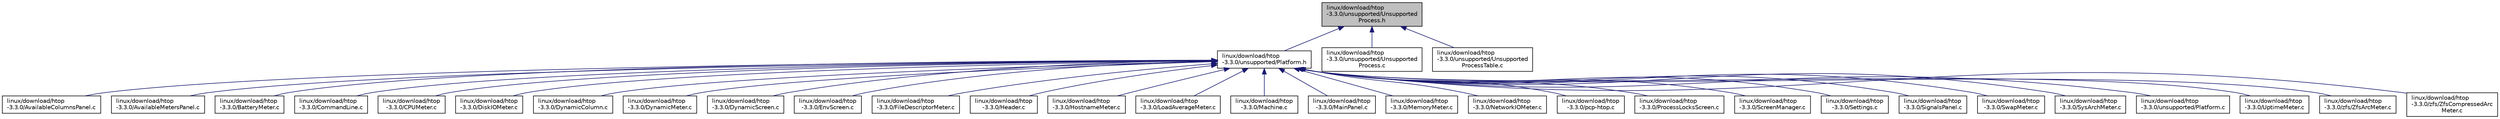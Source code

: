 digraph "linux/download/htop-3.3.0/unsupported/UnsupportedProcess.h"
{
  edge [fontname="Helvetica",fontsize="10",labelfontname="Helvetica",labelfontsize="10"];
  node [fontname="Helvetica",fontsize="10",shape=record];
  Node35 [label="linux/download/htop\l-3.3.0/unsupported/Unsupported\lProcess.h",height=0.2,width=0.4,color="black", fillcolor="grey75", style="filled", fontcolor="black"];
  Node35 -> Node36 [dir="back",color="midnightblue",fontsize="10",style="solid",fontname="Helvetica"];
  Node36 [label="linux/download/htop\l-3.3.0/unsupported/Platform.h",height=0.2,width=0.4,color="black", fillcolor="white", style="filled",URL="$unsupported_2Platform_8h.html"];
  Node36 -> Node37 [dir="back",color="midnightblue",fontsize="10",style="solid",fontname="Helvetica"];
  Node37 [label="linux/download/htop\l-3.3.0/AvailableColumnsPanel.c",height=0.2,width=0.4,color="black", fillcolor="white", style="filled",URL="$AvailableColumnsPanel_8c.html"];
  Node36 -> Node38 [dir="back",color="midnightblue",fontsize="10",style="solid",fontname="Helvetica"];
  Node38 [label="linux/download/htop\l-3.3.0/AvailableMetersPanel.c",height=0.2,width=0.4,color="black", fillcolor="white", style="filled",URL="$AvailableMetersPanel_8c.html"];
  Node36 -> Node39 [dir="back",color="midnightblue",fontsize="10",style="solid",fontname="Helvetica"];
  Node39 [label="linux/download/htop\l-3.3.0/BatteryMeter.c",height=0.2,width=0.4,color="black", fillcolor="white", style="filled",URL="$BatteryMeter_8c.html"];
  Node36 -> Node40 [dir="back",color="midnightblue",fontsize="10",style="solid",fontname="Helvetica"];
  Node40 [label="linux/download/htop\l-3.3.0/CommandLine.c",height=0.2,width=0.4,color="black", fillcolor="white", style="filled",URL="$CommandLine_8c.html"];
  Node36 -> Node41 [dir="back",color="midnightblue",fontsize="10",style="solid",fontname="Helvetica"];
  Node41 [label="linux/download/htop\l-3.3.0/CPUMeter.c",height=0.2,width=0.4,color="black", fillcolor="white", style="filled",URL="$CPUMeter_8c.html"];
  Node36 -> Node42 [dir="back",color="midnightblue",fontsize="10",style="solid",fontname="Helvetica"];
  Node42 [label="linux/download/htop\l-3.3.0/DiskIOMeter.c",height=0.2,width=0.4,color="black", fillcolor="white", style="filled",URL="$DiskIOMeter_8c.html"];
  Node36 -> Node43 [dir="back",color="midnightblue",fontsize="10",style="solid",fontname="Helvetica"];
  Node43 [label="linux/download/htop\l-3.3.0/DynamicColumn.c",height=0.2,width=0.4,color="black", fillcolor="white", style="filled",URL="$DynamicColumn_8c.html"];
  Node36 -> Node44 [dir="back",color="midnightblue",fontsize="10",style="solid",fontname="Helvetica"];
  Node44 [label="linux/download/htop\l-3.3.0/DynamicMeter.c",height=0.2,width=0.4,color="black", fillcolor="white", style="filled",URL="$DynamicMeter_8c.html"];
  Node36 -> Node45 [dir="back",color="midnightblue",fontsize="10",style="solid",fontname="Helvetica"];
  Node45 [label="linux/download/htop\l-3.3.0/DynamicScreen.c",height=0.2,width=0.4,color="black", fillcolor="white", style="filled",URL="$DynamicScreen_8c.html"];
  Node36 -> Node46 [dir="back",color="midnightblue",fontsize="10",style="solid",fontname="Helvetica"];
  Node46 [label="linux/download/htop\l-3.3.0/EnvScreen.c",height=0.2,width=0.4,color="black", fillcolor="white", style="filled",URL="$EnvScreen_8c.html"];
  Node36 -> Node47 [dir="back",color="midnightblue",fontsize="10",style="solid",fontname="Helvetica"];
  Node47 [label="linux/download/htop\l-3.3.0/FileDescriptorMeter.c",height=0.2,width=0.4,color="black", fillcolor="white", style="filled",URL="$FileDescriptorMeter_8c.html"];
  Node36 -> Node48 [dir="back",color="midnightblue",fontsize="10",style="solid",fontname="Helvetica"];
  Node48 [label="linux/download/htop\l-3.3.0/Header.c",height=0.2,width=0.4,color="black", fillcolor="white", style="filled",URL="$Header_8c.html"];
  Node36 -> Node49 [dir="back",color="midnightblue",fontsize="10",style="solid",fontname="Helvetica"];
  Node49 [label="linux/download/htop\l-3.3.0/HostnameMeter.c",height=0.2,width=0.4,color="black", fillcolor="white", style="filled",URL="$HostnameMeter_8c.html"];
  Node36 -> Node50 [dir="back",color="midnightblue",fontsize="10",style="solid",fontname="Helvetica"];
  Node50 [label="linux/download/htop\l-3.3.0/LoadAverageMeter.c",height=0.2,width=0.4,color="black", fillcolor="white", style="filled",URL="$LoadAverageMeter_8c.html"];
  Node36 -> Node51 [dir="back",color="midnightblue",fontsize="10",style="solid",fontname="Helvetica"];
  Node51 [label="linux/download/htop\l-3.3.0/Machine.c",height=0.2,width=0.4,color="black", fillcolor="white", style="filled",URL="$Machine_8c.html"];
  Node36 -> Node52 [dir="back",color="midnightblue",fontsize="10",style="solid",fontname="Helvetica"];
  Node52 [label="linux/download/htop\l-3.3.0/MainPanel.c",height=0.2,width=0.4,color="black", fillcolor="white", style="filled",URL="$MainPanel_8c.html"];
  Node36 -> Node53 [dir="back",color="midnightblue",fontsize="10",style="solid",fontname="Helvetica"];
  Node53 [label="linux/download/htop\l-3.3.0/MemoryMeter.c",height=0.2,width=0.4,color="black", fillcolor="white", style="filled",URL="$MemoryMeter_8c.html"];
  Node36 -> Node54 [dir="back",color="midnightblue",fontsize="10",style="solid",fontname="Helvetica"];
  Node54 [label="linux/download/htop\l-3.3.0/NetworkIOMeter.c",height=0.2,width=0.4,color="black", fillcolor="white", style="filled",URL="$NetworkIOMeter_8c.html"];
  Node36 -> Node55 [dir="back",color="midnightblue",fontsize="10",style="solid",fontname="Helvetica"];
  Node55 [label="linux/download/htop\l-3.3.0/pcp-htop.c",height=0.2,width=0.4,color="black", fillcolor="white", style="filled",URL="$pcp-htop_8c.html"];
  Node36 -> Node56 [dir="back",color="midnightblue",fontsize="10",style="solid",fontname="Helvetica"];
  Node56 [label="linux/download/htop\l-3.3.0/ProcessLocksScreen.c",height=0.2,width=0.4,color="black", fillcolor="white", style="filled",URL="$ProcessLocksScreen_8c.html"];
  Node36 -> Node57 [dir="back",color="midnightblue",fontsize="10",style="solid",fontname="Helvetica"];
  Node57 [label="linux/download/htop\l-3.3.0/ScreenManager.c",height=0.2,width=0.4,color="black", fillcolor="white", style="filled",URL="$ScreenManager_8c.html"];
  Node36 -> Node58 [dir="back",color="midnightblue",fontsize="10",style="solid",fontname="Helvetica"];
  Node58 [label="linux/download/htop\l-3.3.0/Settings.c",height=0.2,width=0.4,color="black", fillcolor="white", style="filled",URL="$Settings_8c.html"];
  Node36 -> Node59 [dir="back",color="midnightblue",fontsize="10",style="solid",fontname="Helvetica"];
  Node59 [label="linux/download/htop\l-3.3.0/SignalsPanel.c",height=0.2,width=0.4,color="black", fillcolor="white", style="filled",URL="$SignalsPanel_8c.html"];
  Node36 -> Node60 [dir="back",color="midnightblue",fontsize="10",style="solid",fontname="Helvetica"];
  Node60 [label="linux/download/htop\l-3.3.0/SwapMeter.c",height=0.2,width=0.4,color="black", fillcolor="white", style="filled",URL="$SwapMeter_8c.html"];
  Node36 -> Node61 [dir="back",color="midnightblue",fontsize="10",style="solid",fontname="Helvetica"];
  Node61 [label="linux/download/htop\l-3.3.0/SysArchMeter.c",height=0.2,width=0.4,color="black", fillcolor="white", style="filled",URL="$SysArchMeter_8c.html"];
  Node36 -> Node62 [dir="back",color="midnightblue",fontsize="10",style="solid",fontname="Helvetica"];
  Node62 [label="linux/download/htop\l-3.3.0/unsupported/Platform.c",height=0.2,width=0.4,color="black", fillcolor="white", style="filled",URL="$unsupported_2Platform_8c.html"];
  Node36 -> Node63 [dir="back",color="midnightblue",fontsize="10",style="solid",fontname="Helvetica"];
  Node63 [label="linux/download/htop\l-3.3.0/UptimeMeter.c",height=0.2,width=0.4,color="black", fillcolor="white", style="filled",URL="$UptimeMeter_8c.html"];
  Node36 -> Node64 [dir="back",color="midnightblue",fontsize="10",style="solid",fontname="Helvetica"];
  Node64 [label="linux/download/htop\l-3.3.0/zfs/ZfsArcMeter.c",height=0.2,width=0.4,color="black", fillcolor="white", style="filled",URL="$ZfsArcMeter_8c.html"];
  Node36 -> Node65 [dir="back",color="midnightblue",fontsize="10",style="solid",fontname="Helvetica"];
  Node65 [label="linux/download/htop\l-3.3.0/zfs/ZfsCompressedArc\lMeter.c",height=0.2,width=0.4,color="black", fillcolor="white", style="filled",URL="$ZfsCompressedArcMeter_8c.html"];
  Node35 -> Node66 [dir="back",color="midnightblue",fontsize="10",style="solid",fontname="Helvetica"];
  Node66 [label="linux/download/htop\l-3.3.0/unsupported/Unsupported\lProcess.c",height=0.2,width=0.4,color="black", fillcolor="white", style="filled",URL="$UnsupportedProcess_8c.html"];
  Node35 -> Node67 [dir="back",color="midnightblue",fontsize="10",style="solid",fontname="Helvetica"];
  Node67 [label="linux/download/htop\l-3.3.0/unsupported/Unsupported\lProcessTable.c",height=0.2,width=0.4,color="black", fillcolor="white", style="filled",URL="$UnsupportedProcessTable_8c.html"];
}
